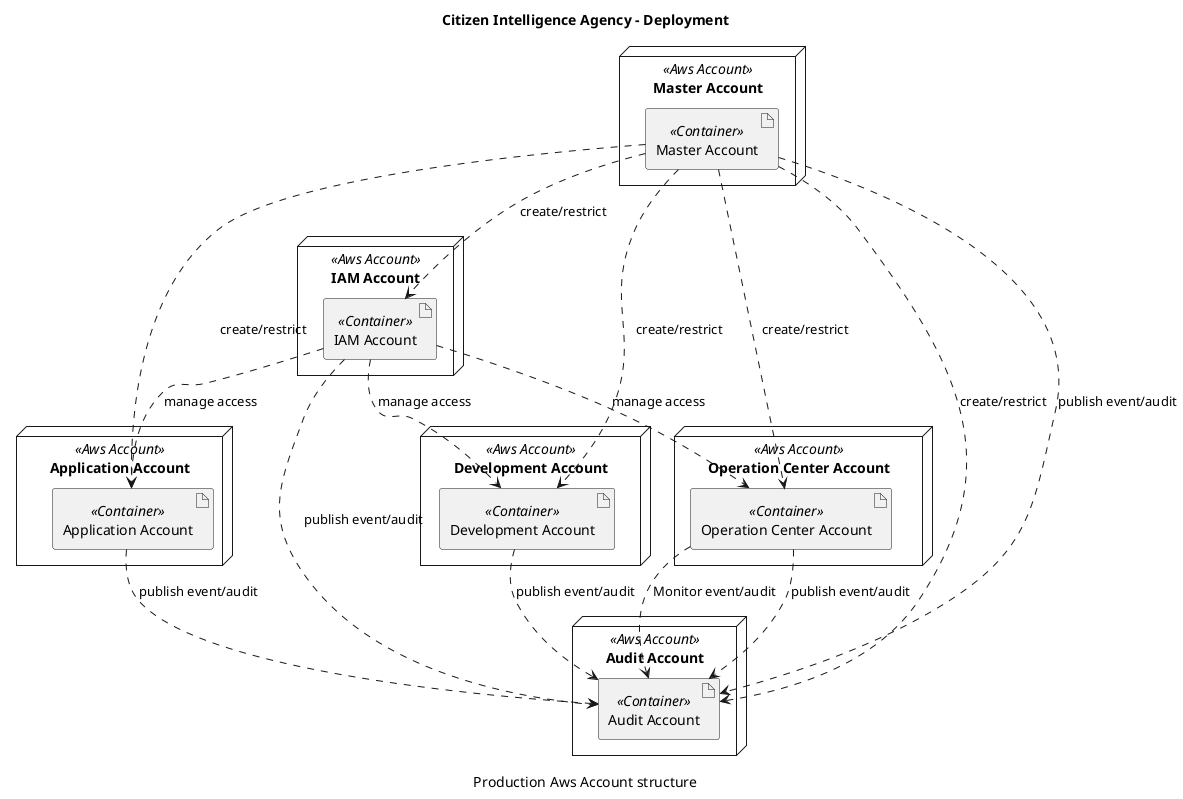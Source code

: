 @startuml
title Citizen Intelligence Agency - Deployment
caption Production Aws Account structure
node "Application Account" <<Aws Account>> as 12 {
  artifact "Application Account" <<Container>> as 34
}
node "Audit Account" <<Aws Account>> as 10 {
  artifact "Audit Account" <<Container>> as 30
}
node "Development Account" <<Aws Account>> as 6 {
  artifact "Development Account" <<Container>> as 29
}
node "IAM Account" <<Aws Account>> as 4 {
  artifact "IAM Account" <<Container>> as 36
}
node "Master Account" <<Aws Account>> as 2 {
  artifact "Master Account" <<Container>> as 41
}
node "Operation Center Account" <<Aws Account>> as 8 {
  artifact "Operation Center Account" <<Container>> as 28
}
36 ..> 28 : manage access
41 ..> 36 : create/restrict
41 ..> 30 : create/restrict
28 ..> 30 : publish event/audit
29 ..> 30 : publish event/audit
36 ..> 30 : publish event/audit
34 ..> 30 : publish event/audit
28 ..> 30 : Monitor event/audit
41 ..> 30 : publish event/audit
41 ..> 34 : create/restrict
41 ..> 29 : create/restrict
41 ..> 28 : create/restrict
36 ..> 34 : manage access
36 ..> 29 : manage access
@enduml